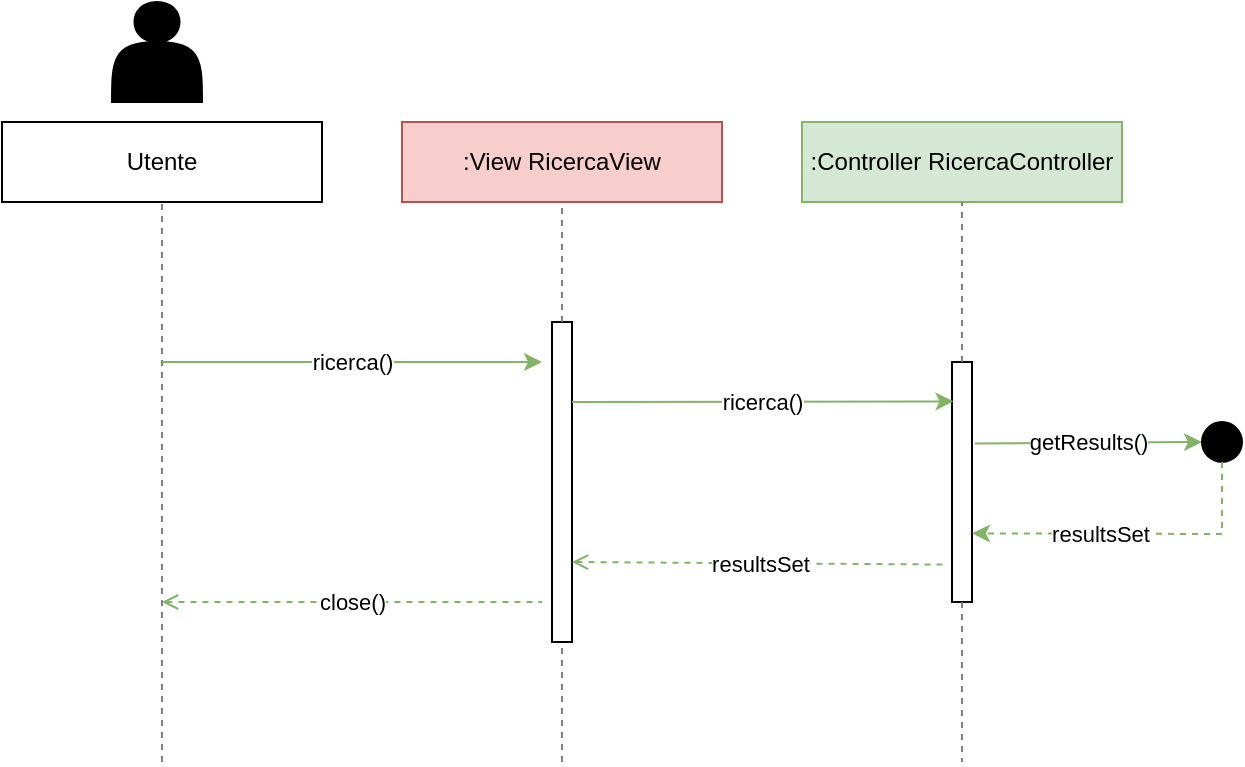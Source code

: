 <mxfile version="21.3.3" type="github">
  <diagram name="Pagina-1" id="ZY3JPyRgtQh-YQR8fIhB">
    <mxGraphModel dx="1050" dy="542" grid="1" gridSize="10" guides="1" tooltips="1" connect="1" arrows="1" fold="1" page="1" pageScale="1" pageWidth="827" pageHeight="1169" math="0" shadow="0">
      <root>
        <mxCell id="0" />
        <mxCell id="1" parent="0" />
        <mxCell id="i0RK8CthaRnWDkfBHulj-1" value="Utente" style="rounded=0;whiteSpace=wrap;html=1;fillColor=none;" parent="1" vertex="1">
          <mxGeometry x="40" y="80" width="160" height="40" as="geometry" />
        </mxCell>
        <mxCell id="i0RK8CthaRnWDkfBHulj-3" value="" style="shape=actor;whiteSpace=wrap;html=1;fillColor=#000000;" parent="1" vertex="1">
          <mxGeometry x="95" y="20" width="45" height="50" as="geometry" />
        </mxCell>
        <mxCell id="i0RK8CthaRnWDkfBHulj-4" value="" style="endArrow=none;dashed=1;html=1;rounded=0;entryX=0.5;entryY=1;entryDx=0;entryDy=0;strokeColor=#808080;" parent="1" target="i0RK8CthaRnWDkfBHulj-1" edge="1">
          <mxGeometry width="50" height="50" relative="1" as="geometry">
            <mxPoint x="120" y="370" as="sourcePoint" />
            <mxPoint x="440" y="360" as="targetPoint" />
          </mxGeometry>
        </mxCell>
        <mxCell id="i0RK8CthaRnWDkfBHulj-6" value=":View RicercaView" style="rounded=0;whiteSpace=wrap;html=1;fillColor=#f8cecc;strokeColor=#b85450;" parent="1" vertex="1">
          <mxGeometry x="240" y="80" width="160" height="40" as="geometry" />
        </mxCell>
        <mxCell id="i0RK8CthaRnWDkfBHulj-7" value=":Controller RicercaController" style="rounded=0;whiteSpace=wrap;html=1;fillColor=#d5e8d4;strokeColor=#82b366;" parent="1" vertex="1">
          <mxGeometry x="440" y="80" width="160" height="40" as="geometry" />
        </mxCell>
        <mxCell id="i0RK8CthaRnWDkfBHulj-9" value="" style="rounded=0;whiteSpace=wrap;html=1;" parent="1" vertex="1">
          <mxGeometry x="315" y="180" width="10" height="160" as="geometry" />
        </mxCell>
        <mxCell id="i0RK8CthaRnWDkfBHulj-10" value="" style="rounded=0;whiteSpace=wrap;html=1;" parent="1" vertex="1">
          <mxGeometry x="515" y="200" width="10" height="120" as="geometry" />
        </mxCell>
        <mxCell id="i0RK8CthaRnWDkfBHulj-12" value="" style="endArrow=none;dashed=1;html=1;rounded=0;entryX=0.5;entryY=1;entryDx=0;entryDy=0;exitX=0.5;exitY=0;exitDx=0;exitDy=0;strokeColor=#808080;" parent="1" source="i0RK8CthaRnWDkfBHulj-9" target="i0RK8CthaRnWDkfBHulj-6" edge="1">
          <mxGeometry width="50" height="50" relative="1" as="geometry">
            <mxPoint x="390" y="310" as="sourcePoint" />
            <mxPoint x="440" y="260" as="targetPoint" />
          </mxGeometry>
        </mxCell>
        <mxCell id="i0RK8CthaRnWDkfBHulj-13" value="" style="endArrow=none;dashed=1;html=1;rounded=0;entryX=0.5;entryY=1;entryDx=0;entryDy=0;strokeColor=#808080;" parent="1" target="i0RK8CthaRnWDkfBHulj-9" edge="1">
          <mxGeometry width="50" height="50" relative="1" as="geometry">
            <mxPoint x="320" y="400" as="sourcePoint" />
            <mxPoint x="330" y="130" as="targetPoint" />
          </mxGeometry>
        </mxCell>
        <mxCell id="i0RK8CthaRnWDkfBHulj-14" value="" style="endArrow=none;dashed=1;html=1;rounded=0;entryX=0.5;entryY=1;entryDx=0;entryDy=0;exitX=0.5;exitY=0;exitDx=0;exitDy=0;strokeColor=#808080;" parent="1" source="i0RK8CthaRnWDkfBHulj-10" target="i0RK8CthaRnWDkfBHulj-7" edge="1">
          <mxGeometry width="50" height="50" relative="1" as="geometry">
            <mxPoint x="340" y="180" as="sourcePoint" />
            <mxPoint x="340" y="140" as="targetPoint" />
            <Array as="points" />
          </mxGeometry>
        </mxCell>
        <mxCell id="i0RK8CthaRnWDkfBHulj-15" value="" style="endArrow=none;dashed=1;html=1;rounded=0;exitX=0.5;exitY=1;exitDx=0;exitDy=0;strokeColor=#808080;" parent="1" source="i0RK8CthaRnWDkfBHulj-10" edge="1">
          <mxGeometry width="50" height="50" relative="1" as="geometry">
            <mxPoint x="350" y="190" as="sourcePoint" />
            <mxPoint x="520" y="400" as="targetPoint" />
          </mxGeometry>
        </mxCell>
        <mxCell id="i0RK8CthaRnWDkfBHulj-18" value="ricerca()" style="endArrow=classic;html=1;rounded=0;fillColor=#d5e8d4;strokeColor=#82b366;" parent="1" edge="1">
          <mxGeometry width="50" height="50" relative="1" as="geometry">
            <mxPoint x="120" y="200" as="sourcePoint" />
            <mxPoint x="310" y="200" as="targetPoint" />
          </mxGeometry>
        </mxCell>
        <mxCell id="i0RK8CthaRnWDkfBHulj-19" value="ricerca()" style="endArrow=classic;html=1;rounded=0;fillColor=#d5e8d4;strokeColor=#82b366;entryX=0.072;entryY=0.164;entryDx=0;entryDy=0;entryPerimeter=0;" parent="1" target="i0RK8CthaRnWDkfBHulj-10" edge="1">
          <mxGeometry width="50" height="50" relative="1" as="geometry">
            <mxPoint x="325" y="220" as="sourcePoint" />
            <mxPoint x="520" y="220" as="targetPoint" />
          </mxGeometry>
        </mxCell>
        <mxCell id="i0RK8CthaRnWDkfBHulj-20" value="getResults()" style="endArrow=classic;html=1;rounded=0;fillColor=#d5e8d4;strokeColor=#82b366;exitX=1.14;exitY=0.34;exitDx=0;exitDy=0;exitPerimeter=0;entryX=0;entryY=0.5;entryDx=0;entryDy=0;" parent="1" edge="1" target="p_lazqPZXX_eCEnaMjRS-4" source="i0RK8CthaRnWDkfBHulj-10">
          <mxGeometry width="50" height="50" relative="1" as="geometry">
            <mxPoint x="525" y="250" as="sourcePoint" />
            <mxPoint x="640" y="250" as="targetPoint" />
            <Array as="points">
              <mxPoint x="640" y="240" />
            </Array>
          </mxGeometry>
        </mxCell>
        <mxCell id="i0RK8CthaRnWDkfBHulj-21" value="resultsSet" style="endArrow=none;dashed=1;html=1;rounded=0;entryX=-0.203;entryY=0.844;entryDx=0;entryDy=0;startArrow=open;startFill=0;fillColor=#d5e8d4;strokeColor=#82b366;entryPerimeter=0;exitX=1;exitY=0.75;exitDx=0;exitDy=0;" parent="1" source="i0RK8CthaRnWDkfBHulj-9" target="i0RK8CthaRnWDkfBHulj-10" edge="1">
          <mxGeometry x="-0.001" width="50" height="50" relative="1" as="geometry">
            <mxPoint x="330" y="300" as="sourcePoint" />
            <mxPoint x="440" y="160" as="targetPoint" />
            <mxPoint as="offset" />
          </mxGeometry>
        </mxCell>
        <mxCell id="i0RK8CthaRnWDkfBHulj-22" value="close()" style="endArrow=none;dashed=1;html=1;rounded=0;startArrow=open;startFill=0;fillColor=#d5e8d4;strokeColor=#82b366;" parent="1" edge="1">
          <mxGeometry width="50" height="50" relative="1" as="geometry">
            <mxPoint x="120" y="320" as="sourcePoint" />
            <mxPoint x="310" y="320" as="targetPoint" />
          </mxGeometry>
        </mxCell>
        <mxCell id="p_lazqPZXX_eCEnaMjRS-2" value="" style="endArrow=none;dashed=1;html=1;rounded=0;entryX=0.5;entryY=1;entryDx=0;entryDy=0;strokeColor=#808080;" edge="1" parent="1">
          <mxGeometry width="50" height="50" relative="1" as="geometry">
            <mxPoint x="120" y="400" as="sourcePoint" />
            <mxPoint x="120" y="360" as="targetPoint" />
          </mxGeometry>
        </mxCell>
        <mxCell id="p_lazqPZXX_eCEnaMjRS-4" value="" style="ellipse;whiteSpace=wrap;html=1;aspect=fixed;fillColor=#000000;" vertex="1" parent="1">
          <mxGeometry x="640" y="230" width="20" height="20" as="geometry" />
        </mxCell>
        <mxCell id="p_lazqPZXX_eCEnaMjRS-6" value="resultsSet" style="endArrow=classic;html=1;rounded=0;fillColor=#d5e8d4;strokeColor=#82b366;exitX=0.5;exitY=1;exitDx=0;exitDy=0;dashed=1;entryX=1.003;entryY=0.714;entryDx=0;entryDy=0;entryPerimeter=0;" edge="1" parent="1" source="p_lazqPZXX_eCEnaMjRS-4" target="i0RK8CthaRnWDkfBHulj-10">
          <mxGeometry x="0.212" width="50" height="50" relative="1" as="geometry">
            <mxPoint x="545" y="330" as="sourcePoint" />
            <mxPoint x="530" y="300" as="targetPoint" />
            <Array as="points">
              <mxPoint x="650" y="286" />
            </Array>
            <mxPoint as="offset" />
          </mxGeometry>
        </mxCell>
      </root>
    </mxGraphModel>
  </diagram>
</mxfile>
